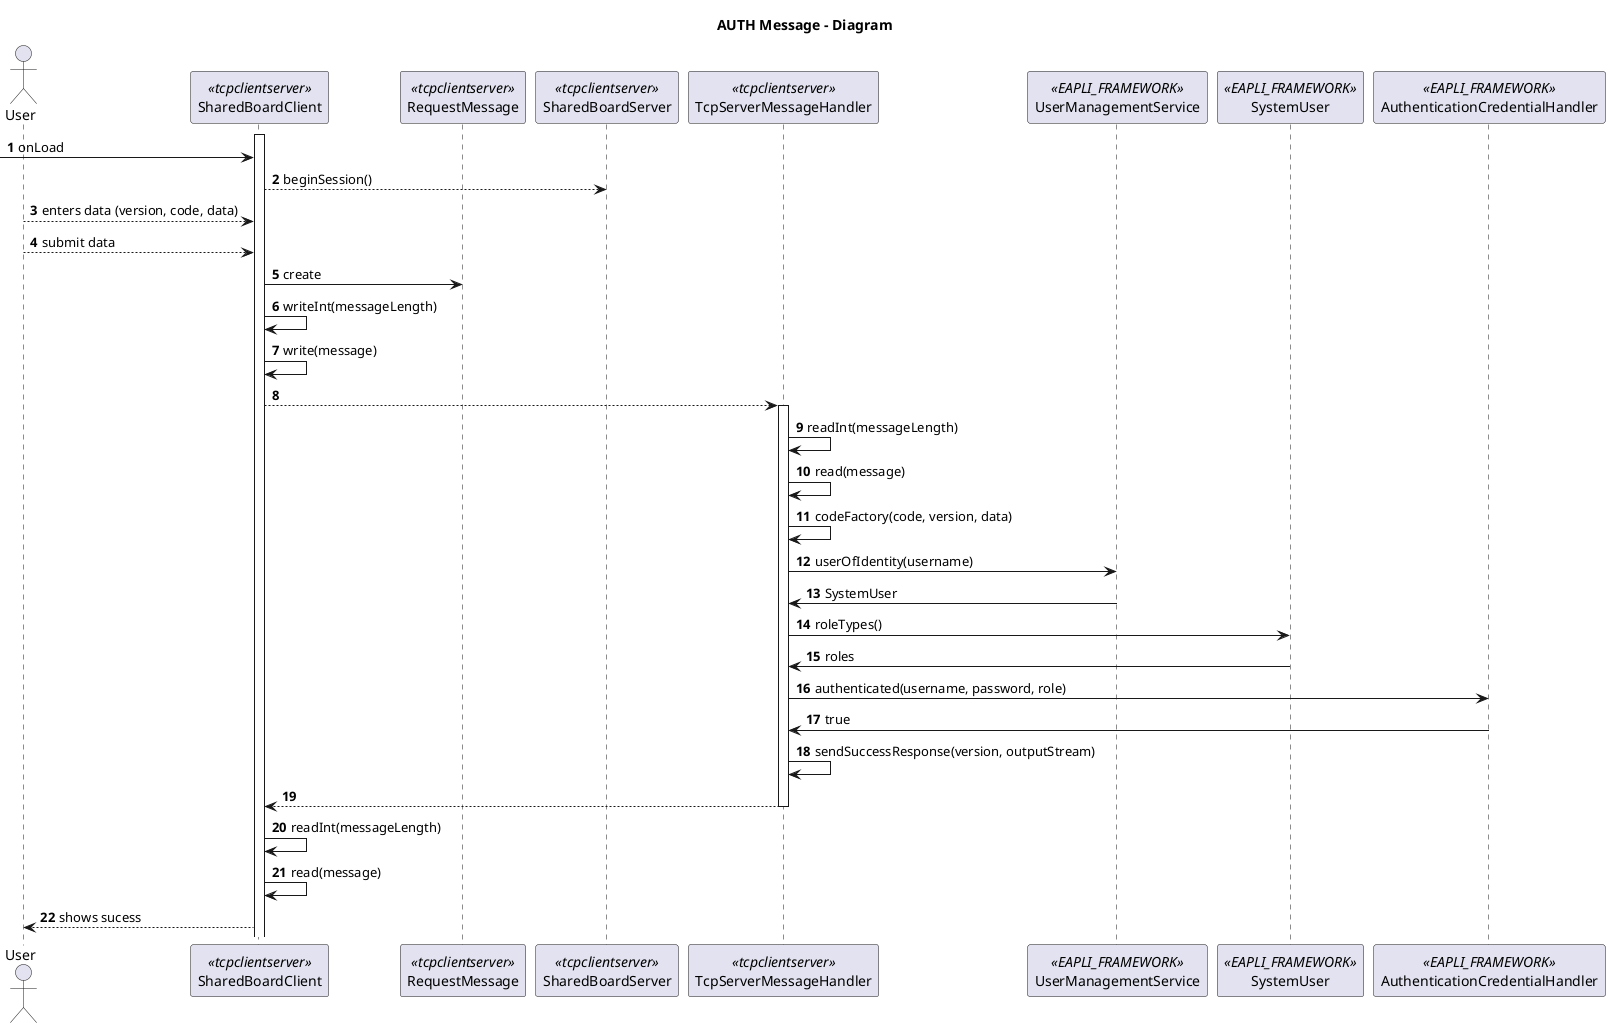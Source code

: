 @startuml

title AUTH Message - Diagram

autonumber
actor User as U
participant "SharedBoardClient" as Client <<tcpclientserver>>
participant "RequestMessage" as M <<tcpclientserver>>
participant "SharedBoardServer" as Server <<tcpclientserver>>
participant "TcpServerMessageHandler" as Handler <<tcpclientserver>>
participant "UserManagementService" as Service <<EAPLI_FRAMEWORK>>
participant "SystemUser" as User <<EAPLI_FRAMEWORK>>
participant "AuthenticationCredentialHandler" as AuthHandler <<EAPLI_FRAMEWORK>>


activate Client
-> Client : onLoad
Client --> Server: beginSession()
U --> Client : enters data (version, code, data)
U --> Client : submit data
Client -> M : create


Client -> Client: writeInt(messageLength)
Client -> Client: write(message)
Client --> Handler:

activate Handler
Handler -> Handler: readInt(messageLength)
Handler -> Handler: read(message)
Handler -> Handler: codeFactory(code, version, data)
Handler -> Service: userOfIdentity(username)
Service -> Handler: SystemUser
Handler -> User: roleTypes()
User -> Handler: roles
Handler -> AuthHandler: authenticated(username, password, role)
AuthHandler -> Handler: true
Handler -> Handler: sendSuccessResponse(version, outputStream)
Handler --> Client:
deactivate Handler

Client -> Client: readInt(messageLength)
Client -> Client: read(message)

deactivate Server
Client --> U: shows sucess

@enduml
